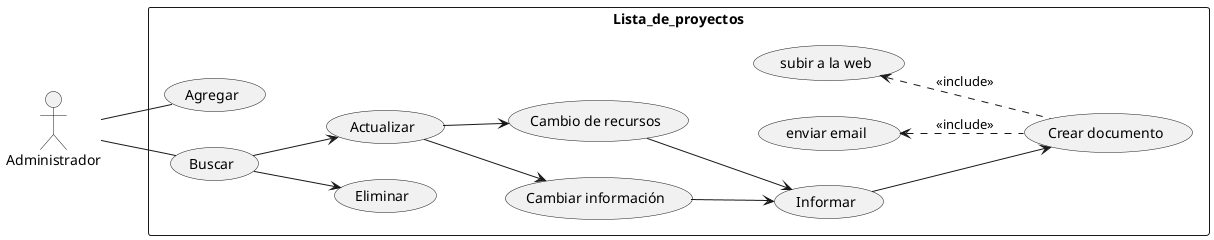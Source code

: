 @startuml gestion de proyectos
'https://plantuml.com/class-diagram
'La  única  persona  que  controla  los  proyectos  es  el  administrador  de  proyectos,
'cuyas  funciones son las siguientes: •Puede  agregar,  eliminar  y  actualizar  un  proyecto,
'pero  para  eliminar  y  actualizar  es  necesario encontrar el proyecto en cuestión.
'   •A la hora de actualizar un proyecto se pueden dar dos situaciones:
'       ◦Cambiar la información sobre las tareas del proyecto.
'       ◦Cambiar los recursos asociados al proyecto.
'   •Para  informar  a  todos  los  miembros  del  equipo  sobre  los  avances  en
'       el  proyecto  seprocede emitiendo un documento,
'   que se envía vía e-mail o que se publica en un sitio webconocido por todos.

left to right direction
skinparam packageStyle rectangle

actor Administrador

rectangle  Lista_de_proyectos {
Administrador -- (Agregar)
Administrador -- (Buscar)
    (Buscar) --> (Eliminar)
    (Buscar) --> (Actualizar)
        (Actualizar) --> (Cambiar información)
        (Actualizar) --> (Cambio de recursos)
    (Cambiar información) --> (Informar)
    (Cambio de recursos) --> (Informar)
    (Informar) --> (Crear documento)
        (Crear documento).up.> (enviar email) : <<include>>
        (Crear documento).up.> (subir a la web) : <<include>>
}

@enduml